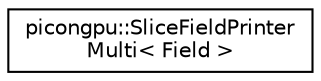 digraph "Graphical Class Hierarchy"
{
 // LATEX_PDF_SIZE
  edge [fontname="Helvetica",fontsize="10",labelfontname="Helvetica",labelfontsize="10"];
  node [fontname="Helvetica",fontsize="10",shape=record];
  rankdir="LR";
  Node0 [label="picongpu::SliceFieldPrinter\lMulti\< Field \>",height=0.2,width=0.4,color="black", fillcolor="white", style="filled",URL="$classpicongpu_1_1_slice_field_printer_multi.html",tooltip=" "];
}
